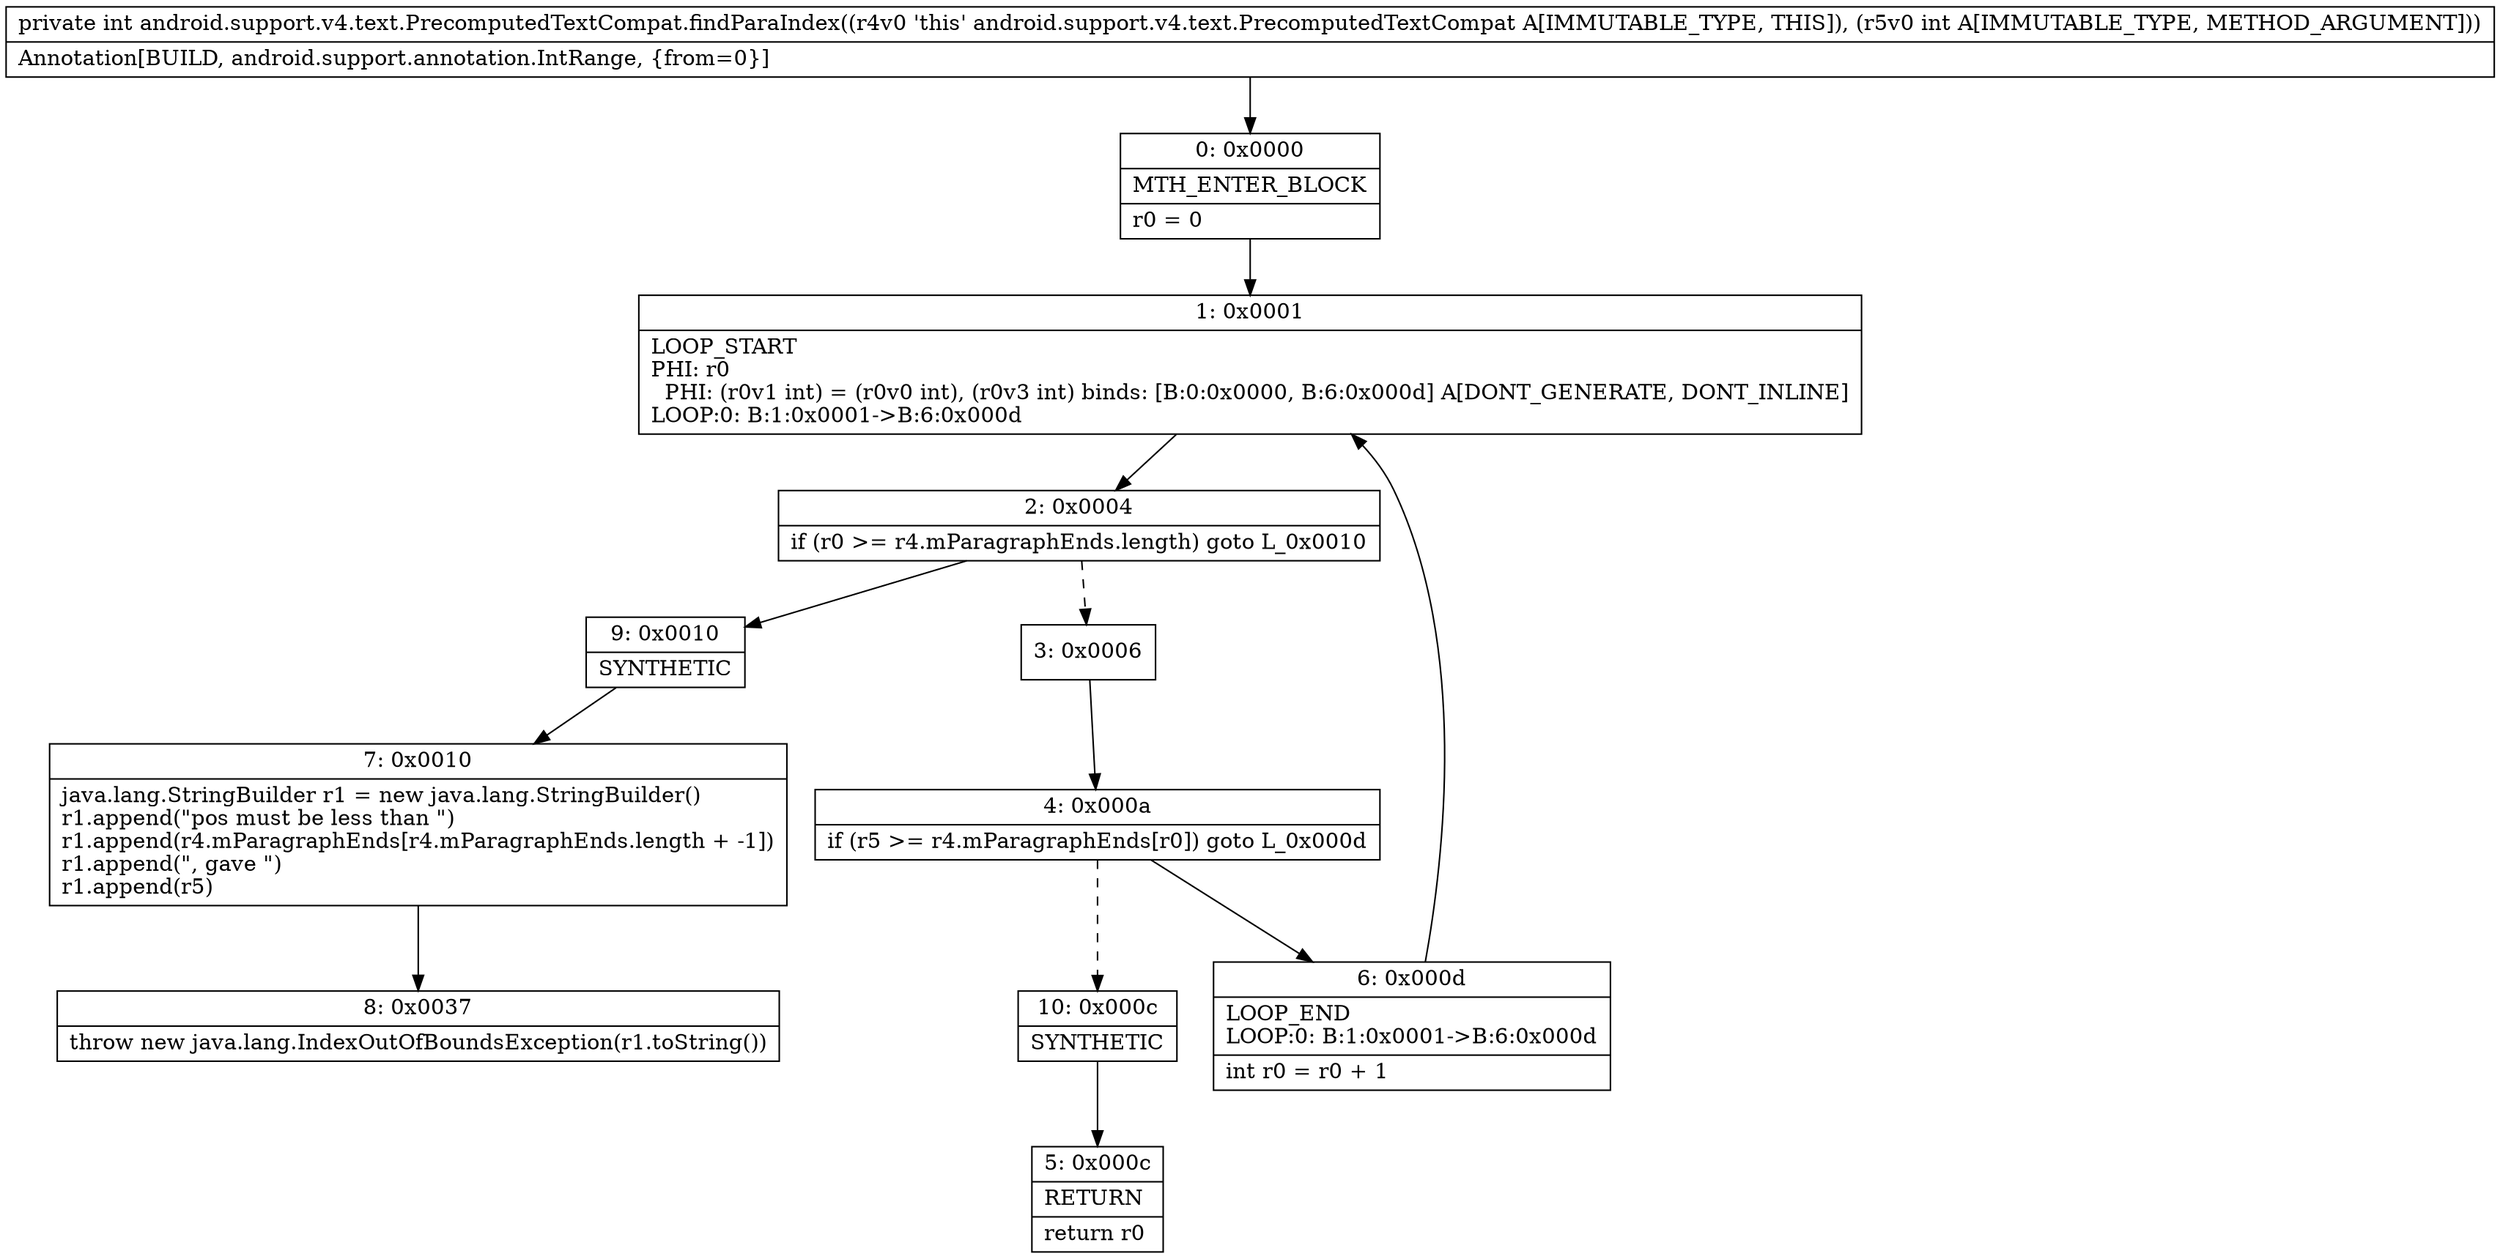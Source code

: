 digraph "CFG forandroid.support.v4.text.PrecomputedTextCompat.findParaIndex(I)I" {
Node_0 [shape=record,label="{0\:\ 0x0000|MTH_ENTER_BLOCK\l|r0 = 0\l}"];
Node_1 [shape=record,label="{1\:\ 0x0001|LOOP_START\lPHI: r0 \l  PHI: (r0v1 int) = (r0v0 int), (r0v3 int) binds: [B:0:0x0000, B:6:0x000d] A[DONT_GENERATE, DONT_INLINE]\lLOOP:0: B:1:0x0001\-\>B:6:0x000d\l}"];
Node_2 [shape=record,label="{2\:\ 0x0004|if (r0 \>= r4.mParagraphEnds.length) goto L_0x0010\l}"];
Node_3 [shape=record,label="{3\:\ 0x0006}"];
Node_4 [shape=record,label="{4\:\ 0x000a|if (r5 \>= r4.mParagraphEnds[r0]) goto L_0x000d\l}"];
Node_5 [shape=record,label="{5\:\ 0x000c|RETURN\l|return r0\l}"];
Node_6 [shape=record,label="{6\:\ 0x000d|LOOP_END\lLOOP:0: B:1:0x0001\-\>B:6:0x000d\l|int r0 = r0 + 1\l}"];
Node_7 [shape=record,label="{7\:\ 0x0010|java.lang.StringBuilder r1 = new java.lang.StringBuilder()\lr1.append(\"pos must be less than \")\lr1.append(r4.mParagraphEnds[r4.mParagraphEnds.length + \-1])\lr1.append(\", gave \")\lr1.append(r5)\l}"];
Node_8 [shape=record,label="{8\:\ 0x0037|throw new java.lang.IndexOutOfBoundsException(r1.toString())\l}"];
Node_9 [shape=record,label="{9\:\ 0x0010|SYNTHETIC\l}"];
Node_10 [shape=record,label="{10\:\ 0x000c|SYNTHETIC\l}"];
MethodNode[shape=record,label="{private int android.support.v4.text.PrecomputedTextCompat.findParaIndex((r4v0 'this' android.support.v4.text.PrecomputedTextCompat A[IMMUTABLE_TYPE, THIS]), (r5v0 int A[IMMUTABLE_TYPE, METHOD_ARGUMENT]))  | Annotation[BUILD, android.support.annotation.IntRange, \{from=0\}]\l}"];
MethodNode -> Node_0;
Node_0 -> Node_1;
Node_1 -> Node_2;
Node_2 -> Node_3[style=dashed];
Node_2 -> Node_9;
Node_3 -> Node_4;
Node_4 -> Node_6;
Node_4 -> Node_10[style=dashed];
Node_6 -> Node_1;
Node_7 -> Node_8;
Node_9 -> Node_7;
Node_10 -> Node_5;
}

